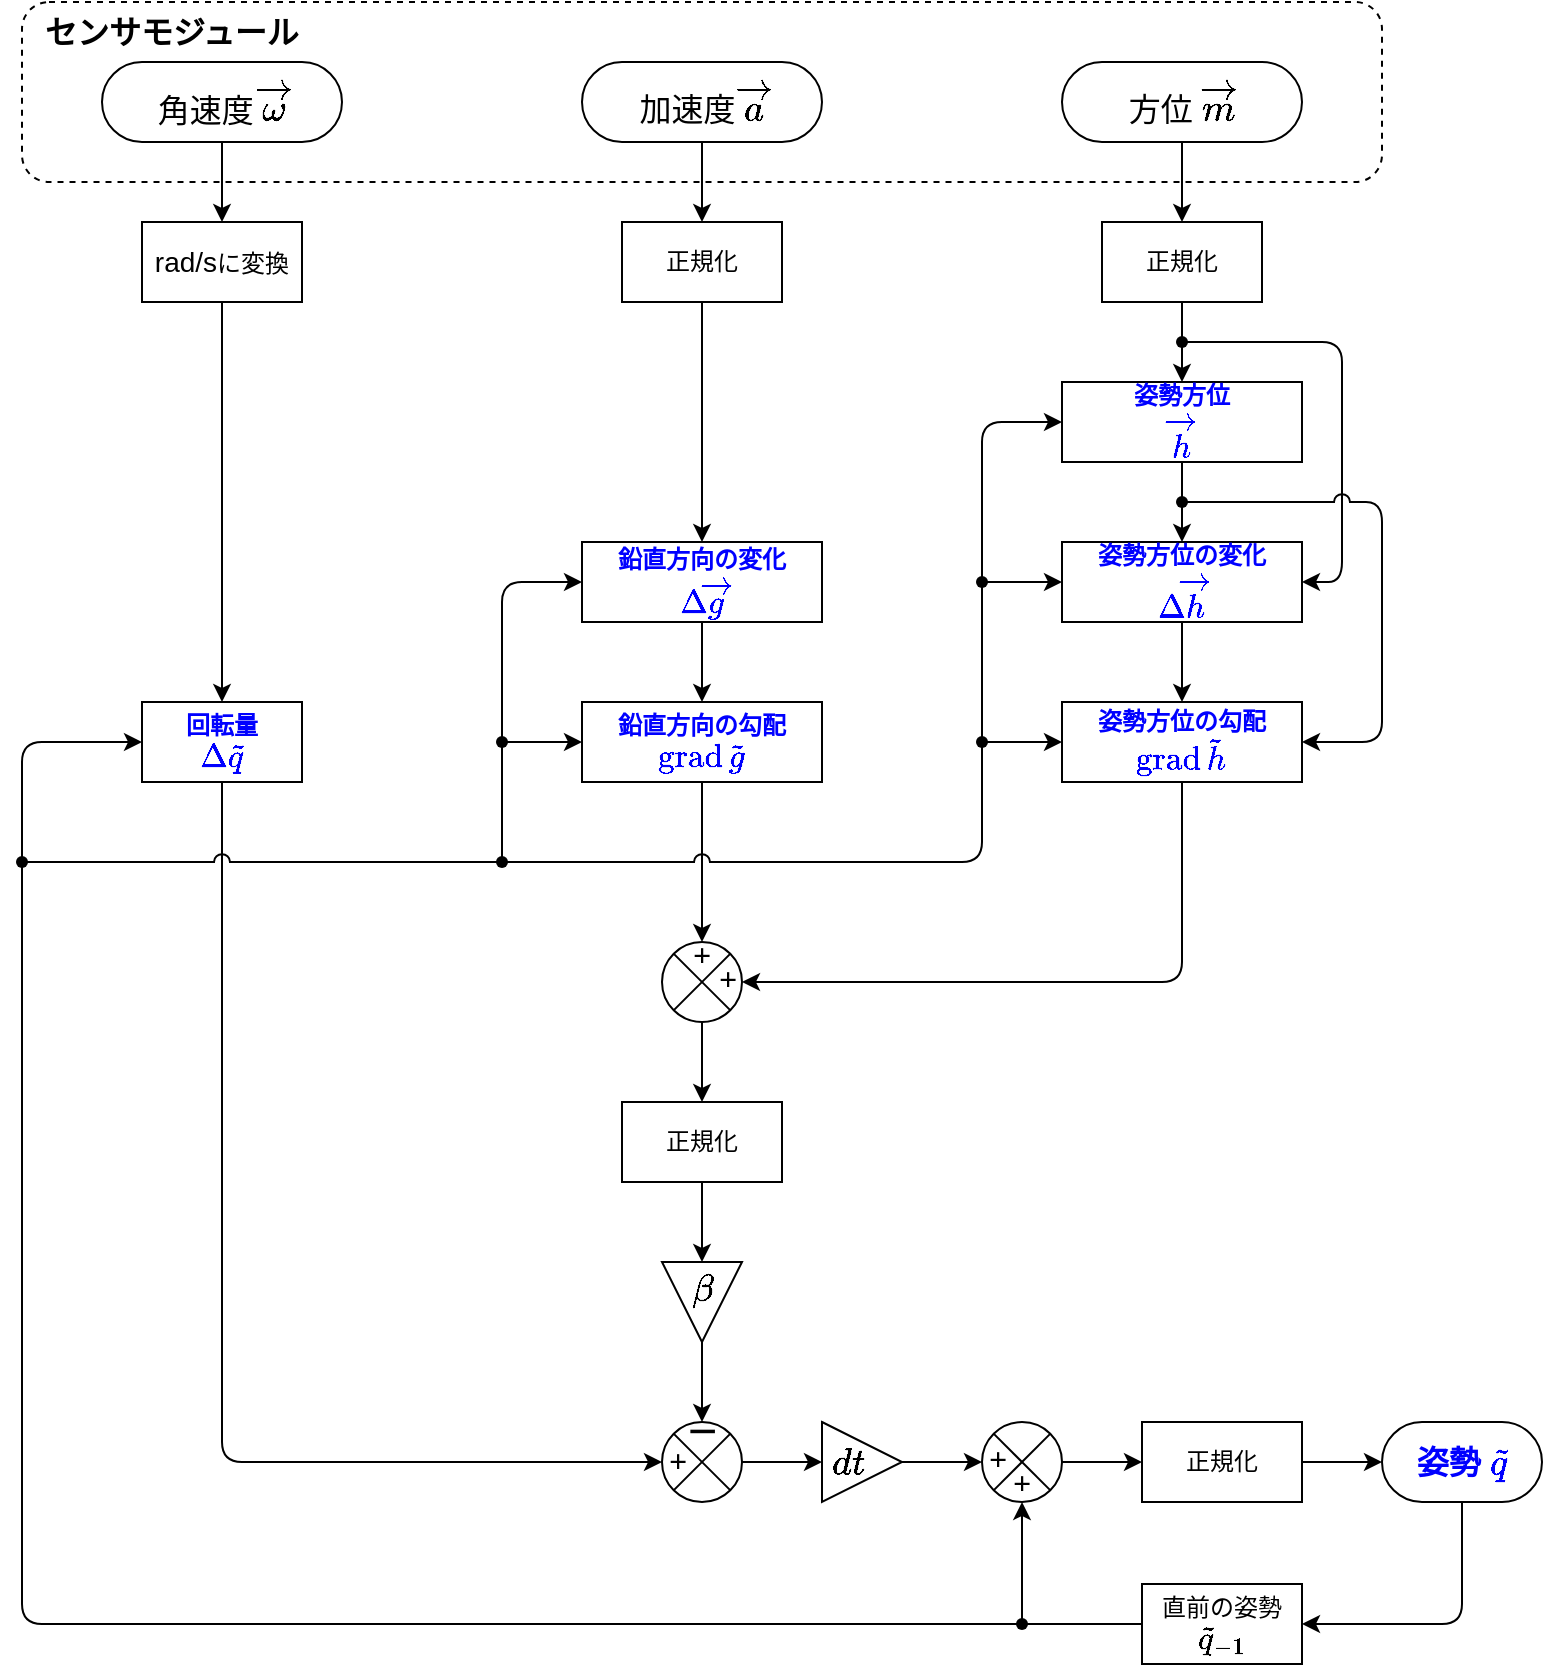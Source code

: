 <mxfile version="24.4.8" type="embed" pages="7">
    <diagram id="2yCxSN6wYTEM3glPWht9" name="フィルターフロー">
        <mxGraphModel dx="1206" dy="638" grid="1" gridSize="10" guides="1" tooltips="1" connect="1" arrows="1" fold="1" page="1" pageScale="1" pageWidth="827" pageHeight="1169" background="#ffffff" math="1" shadow="0">
            <root>
                <mxCell id="0"/>
                <mxCell id="1" parent="0"/>
                <mxCell id="JXV_FSl1DVb719TLn4zY-104" value="" style="rounded=1;whiteSpace=wrap;html=1;fillColor=none;dashed=1;" parent="1" vertex="1">
                    <mxGeometry x="40" y="10" width="680" height="90" as="geometry"/>
                </mxCell>
                <mxCell id="60" style="edgeStyle=none;html=1;exitX=1;exitY=0.5;exitDx=0;exitDy=0;entryX=0;entryY=0.5;entryDx=0;entryDy=0;labelBackgroundColor=none;" parent="1" source="57" target="59" edge="1">
                    <mxGeometry relative="1" as="geometry"/>
                </mxCell>
                <mxCell id="57" value="" style="triangle;whiteSpace=wrap;html=1;rotation=0;labelBackgroundColor=none;fillColor=none;" parent="1" vertex="1">
                    <mxGeometry x="440" y="720" width="40" height="40" as="geometry"/>
                </mxCell>
                <UserObject label="&lt;span style=&quot;font-size: 16px;&quot;&gt;角速度 \(\overrightarrow{\omega}\)&lt;/span&gt;" id="2">
                    <mxCell style="rounded=1;whiteSpace=wrap;html=1;labelBackgroundColor=none;fillColor=none;arcSize=50;" parent="1" vertex="1">
                        <mxGeometry x="80" y="40" width="120" height="40" as="geometry"/>
                    </mxCell>
                </UserObject>
                <UserObject label="&lt;font style=&quot;font-size: 16px;&quot;&gt;加速度&amp;nbsp;&lt;/font&gt;&lt;span style=&quot;font-size: 16px;&quot;&gt;\(\overrightarrow{a}\)&lt;/span&gt;" id="3">
                    <mxCell style="rounded=1;whiteSpace=wrap;html=1;labelBackgroundColor=none;fillColor=none;arcSize=50;" parent="1" vertex="1">
                        <mxGeometry x="320" y="40" width="120" height="40" as="geometry"/>
                    </mxCell>
                </UserObject>
                <UserObject label="&lt;font style=&quot;font-size: 16px;&quot;&gt;方位&amp;nbsp;&lt;/font&gt;&lt;span style=&quot;font-size: 16px;&quot;&gt;\(\overrightarrow{m}\)&lt;/span&gt;" id="4">
                    <mxCell style="rounded=1;whiteSpace=wrap;html=1;labelBackgroundColor=none;fillColor=none;arcSize=50;" parent="1" vertex="1">
                        <mxGeometry x="560" y="40" width="120" height="40" as="geometry"/>
                    </mxCell>
                </UserObject>
                <mxCell id="50" style="edgeStyle=none;html=1;exitX=0.5;exitY=1;exitDx=0;exitDy=0;entryX=0.5;entryY=0;entryDx=0;entryDy=0;labelBackgroundColor=none;" parent="1" source="6" target="49" edge="1">
                    <mxGeometry relative="1" as="geometry"/>
                </mxCell>
                <mxCell id="6" value="&lt;font style=&quot;font-size: 14px;&quot;&gt;rad/s&lt;/font&gt;&lt;font style=&quot;font-size: 12px;&quot;&gt;に変換&lt;/font&gt;" style="rounded=0;whiteSpace=wrap;html=1;labelBackgroundColor=none;fillColor=none;" parent="1" vertex="1">
                    <mxGeometry x="100" y="120" width="80" height="40" as="geometry"/>
                </mxCell>
                <mxCell id="7" value="&lt;font style=&quot;font-size: 12px;&quot;&gt;正規化&lt;/font&gt;" style="rounded=0;whiteSpace=wrap;html=1;labelBackgroundColor=none;fillColor=none;" parent="1" vertex="1">
                    <mxGeometry x="340" y="120" width="80" height="40" as="geometry"/>
                </mxCell>
                <mxCell id="8" value="&lt;font style=&quot;font-size: 12px;&quot;&gt;正規化&lt;/font&gt;" style="rounded=0;whiteSpace=wrap;html=1;labelBackgroundColor=none;fillColor=none;" parent="1" vertex="1">
                    <mxGeometry x="580" y="120" width="80" height="40" as="geometry"/>
                </mxCell>
                <mxCell id="9" value="" style="endArrow=classic;html=1;exitX=0.5;exitY=1;exitDx=0;exitDy=0;entryX=0.5;entryY=0;entryDx=0;entryDy=0;labelBackgroundColor=none;" parent="1" source="2" target="6" edge="1">
                    <mxGeometry width="50" height="50" relative="1" as="geometry">
                        <mxPoint x="520" y="350" as="sourcePoint"/>
                        <mxPoint x="570" y="300" as="targetPoint"/>
                    </mxGeometry>
                </mxCell>
                <mxCell id="10" value="" style="endArrow=classic;html=1;exitX=0.5;exitY=1;exitDx=0;exitDy=0;labelBackgroundColor=none;" parent="1" source="3" target="7" edge="1">
                    <mxGeometry width="50" height="50" relative="1" as="geometry">
                        <mxPoint x="190" y="90" as="sourcePoint"/>
                        <mxPoint x="190" y="170" as="targetPoint"/>
                    </mxGeometry>
                </mxCell>
                <mxCell id="11" value="" style="endArrow=classic;html=1;exitX=0.5;exitY=1;exitDx=0;exitDy=0;labelBackgroundColor=none;" parent="1" source="4" target="8" edge="1">
                    <mxGeometry width="50" height="50" relative="1" as="geometry">
                        <mxPoint x="240" y="100" as="sourcePoint"/>
                        <mxPoint x="240" y="180" as="targetPoint"/>
                    </mxGeometry>
                </mxCell>
                <mxCell id="12" value="" style="endArrow=classic;html=1;labelBackgroundColor=none;" parent="1" source="20" target="13" edge="1">
                    <mxGeometry width="50" height="50" relative="1" as="geometry">
                        <mxPoint x="340" y="250" as="sourcePoint"/>
                        <mxPoint x="340" y="330" as="targetPoint"/>
                    </mxGeometry>
                </mxCell>
                <UserObject label="&lt;font color=&quot;#0000ff&quot; style=&quot;font-size: 12px;&quot;&gt;&lt;b&gt;姿勢方位&lt;/b&gt;&lt;/font&gt;&lt;div&gt;&lt;span style=&quot;font-size: 14px; background-color: initial;&quot;&gt;&lt;font color=&quot;#0000ff&quot;&gt;\(\overrightarrow{h}\)&lt;/font&gt;&lt;/span&gt;&lt;/div&gt;" link="data:page/id,sw7VEmSXg8RgmxODf4FS" id="13">
                    <mxCell style="rounded=0;whiteSpace=wrap;html=1;labelBackgroundColor=none;fillColor=none;" parent="1" vertex="1">
                        <mxGeometry x="560" y="200" width="120" height="40" as="geometry"/>
                    </mxCell>
                </UserObject>
                <UserObject label="&lt;font color=&quot;#0000ff&quot; style=&quot;&quot;&gt;&lt;font style=&quot;font-size: 12px;&quot;&gt;&lt;b&gt;姿勢方位の変化&lt;/b&gt;&lt;/font&gt;&lt;br&gt;&lt;span style=&quot;font-size: 14px;&quot;&gt;\(\Delta\overrightarrow{h}\)&lt;/span&gt;&lt;/font&gt;" link="data:page/id,sw7VEmSXg8RgmxODf4FS" id="14">
                    <mxCell style="rounded=0;whiteSpace=wrap;html=1;labelBackgroundColor=none;fillColor=none;" parent="1" vertex="1">
                        <mxGeometry x="560" y="280" width="120" height="40" as="geometry"/>
                    </mxCell>
                </UserObject>
                <UserObject label="&lt;font color=&quot;#0000ff&quot; style=&quot;font-size: 12px;&quot;&gt;&lt;b&gt;姿勢方位の勾配&lt;/b&gt;&lt;/font&gt;&lt;div style=&quot;font-size: 14px;&quot;&gt;&lt;font color=&quot;#0000ff&quot; style=&quot;font-size: 14px;&quot;&gt;\(\mathrm{grad\,}\tilde{h}\)&lt;/font&gt;&lt;/div&gt;" link="data:page/id,sw7VEmSXg8RgmxODf4FS" id="15">
                    <mxCell style="rounded=0;whiteSpace=wrap;html=1;labelBackgroundColor=none;fillColor=none;" parent="1" vertex="1">
                        <mxGeometry x="560" y="360" width="120" height="40" as="geometry"/>
                    </mxCell>
                </UserObject>
                <mxCell id="16" value="" style="endArrow=classic;html=1;exitX=0.15;exitY=0.8;exitDx=0;exitDy=0;entryX=0.5;entryY=0;entryDx=0;entryDy=0;exitPerimeter=0;labelBackgroundColor=none;" parent="1" source="23" target="14" edge="1">
                    <mxGeometry width="50" height="50" relative="1" as="geometry">
                        <mxPoint x="380" y="340" as="sourcePoint"/>
                        <mxPoint x="380" y="420" as="targetPoint"/>
                    </mxGeometry>
                </mxCell>
                <mxCell id="17" value="" style="endArrow=classic;html=1;exitX=0.5;exitY=1;exitDx=0;exitDy=0;labelBackgroundColor=none;" parent="1" source="14" target="15" edge="1">
                    <mxGeometry width="50" height="50" relative="1" as="geometry">
                        <mxPoint x="640" y="180" as="sourcePoint"/>
                        <mxPoint x="640" y="260" as="targetPoint"/>
                    </mxGeometry>
                </mxCell>
                <mxCell id="18" value="" style="endArrow=classic;html=1;entryX=1;entryY=0.5;entryDx=0;entryDy=0;labelBackgroundColor=none;" parent="1" target="14" edge="1">
                    <mxGeometry width="50" height="50" relative="1" as="geometry">
                        <mxPoint x="620" y="180" as="sourcePoint"/>
                        <mxPoint x="910" y="210" as="targetPoint"/>
                        <Array as="points">
                            <mxPoint x="700" y="180"/>
                            <mxPoint x="700" y="300"/>
                        </Array>
                    </mxGeometry>
                </mxCell>
                <mxCell id="21" value="" style="endArrow=none;html=1;entryX=0.5;entryY=1;entryDx=0;entryDy=0;labelBackgroundColor=none;" parent="1" source="20" target="8" edge="1">
                    <mxGeometry width="50" height="50" relative="1" as="geometry">
                        <mxPoint x="620" y="220" as="sourcePoint"/>
                        <mxPoint x="650" y="300" as="targetPoint"/>
                    </mxGeometry>
                </mxCell>
                <mxCell id="23" value="" style="shape=waypoint;fillStyle=solid;size=6;pointerEvents=1;points=[];fillColor=none;resizable=0;rotatable=0;perimeter=centerPerimeter;snapToPoint=1;labelBackgroundColor=none;" parent="1" vertex="1">
                    <mxGeometry x="610" y="250" width="20" height="20" as="geometry"/>
                </mxCell>
                <mxCell id="24" value="" style="endArrow=none;html=1;entryX=0.5;entryY=1;entryDx=0;entryDy=0;labelBackgroundColor=none;" parent="1" target="13" edge="1">
                    <mxGeometry width="50" height="50" relative="1" as="geometry">
                        <mxPoint x="620" y="260" as="sourcePoint"/>
                        <mxPoint x="630" y="170" as="targetPoint"/>
                    </mxGeometry>
                </mxCell>
                <mxCell id="25" value="" style="endArrow=classic;html=1;exitX=0.95;exitY=0.85;exitDx=0;exitDy=0;exitPerimeter=0;entryX=1;entryY=0.5;entryDx=0;entryDy=0;labelBackgroundColor=none;jumpStyle=arc;jumpSize=8;" parent="1" source="23" target="15" edge="1">
                    <mxGeometry width="50" height="50" relative="1" as="geometry">
                        <mxPoint x="630" y="210" as="sourcePoint"/>
                        <mxPoint x="690" y="390" as="targetPoint"/>
                        <Array as="points">
                            <mxPoint x="720" y="260"/>
                            <mxPoint x="720" y="380"/>
                        </Array>
                    </mxGeometry>
                </mxCell>
                <mxCell id="26" value="" style="endArrow=none;html=1;entryDx=0;entryDy=0;labelBackgroundColor=none;" parent="1" target="20" edge="1">
                    <mxGeometry width="50" height="50" relative="1" as="geometry">
                        <mxPoint x="620" y="180" as="sourcePoint"/>
                        <mxPoint x="620" y="160" as="targetPoint"/>
                    </mxGeometry>
                </mxCell>
                <mxCell id="20" value="" style="shape=waypoint;fillStyle=solid;size=6;pointerEvents=1;points=[];fillColor=none;resizable=0;rotatable=0;perimeter=centerPerimeter;snapToPoint=1;labelBackgroundColor=none;" parent="1" vertex="1">
                    <mxGeometry x="610" y="170" width="20" height="20" as="geometry"/>
                </mxCell>
                <UserObject label="&lt;font color=&quot;#0000ff&quot; style=&quot;font-size: 12px;&quot;&gt;&lt;b&gt;鉛直方向の変化&lt;/b&gt;&lt;/font&gt;&lt;div style=&quot;font-size: 14px;&quot;&gt;&lt;font color=&quot;#0000ff&quot; style=&quot;font-size: 14px;&quot;&gt;\(\Delta\overrightarrow{g}\)&lt;/font&gt;&lt;/div&gt;" link="data:page/id,SOt2bcSQRb0CozuEPapk" id="27">
                    <mxCell style="rounded=0;whiteSpace=wrap;html=1;labelBackgroundColor=none;fillColor=none;" parent="1" vertex="1">
                        <mxGeometry x="320" y="280" width="120" height="40" as="geometry"/>
                    </mxCell>
                </UserObject>
                <UserObject label="&lt;font color=&quot;#0000ff&quot; style=&quot;font-size: 12px;&quot;&gt;&lt;b&gt;鉛直方向の勾配&lt;/b&gt;&lt;/font&gt;&lt;div style=&quot;font-size: 14px;&quot;&gt;&lt;font color=&quot;#0000ff&quot; style=&quot;font-size: 14px;&quot;&gt;\(\mathrm{grad\,}\tilde{g}\)&lt;/font&gt;&lt;/div&gt;" link="data:page/id,SOt2bcSQRb0CozuEPapk" id="28">
                    <mxCell style="rounded=0;whiteSpace=wrap;html=1;labelBackgroundColor=none;fillColor=none;" parent="1" vertex="1">
                        <mxGeometry x="320" y="360" width="120" height="40" as="geometry"/>
                    </mxCell>
                </UserObject>
                <mxCell id="29" value="" style="endArrow=classic;html=1;exitX=0.5;exitY=1;exitDx=0;exitDy=0;entryX=0.5;entryY=0;entryDx=0;entryDy=0;labelBackgroundColor=none;" parent="1" source="7" target="27" edge="1">
                    <mxGeometry width="50" height="50" relative="1" as="geometry">
                        <mxPoint x="390" y="90" as="sourcePoint"/>
                        <mxPoint x="390" y="170" as="targetPoint"/>
                    </mxGeometry>
                </mxCell>
                <mxCell id="30" value="" style="endArrow=classic;html=1;exitX=0.5;exitY=1;exitDx=0;exitDy=0;entryX=0.5;entryY=0;entryDx=0;entryDy=0;labelBackgroundColor=none;" parent="1" source="27" target="28" edge="1">
                    <mxGeometry width="50" height="50" relative="1" as="geometry">
                        <mxPoint x="400" y="60" as="sourcePoint"/>
                        <mxPoint x="400" y="140" as="targetPoint"/>
                    </mxGeometry>
                </mxCell>
                <mxCell id="42" style="edgeStyle=none;html=1;exitX=0.5;exitY=1;exitDx=0;exitDy=0;entryX=0.5;entryY=0;entryDx=0;entryDy=0;labelBackgroundColor=none;" parent="1" source="31" target="41" edge="1">
                    <mxGeometry relative="1" as="geometry"/>
                </mxCell>
                <mxCell id="31" value="" style="shape=sumEllipse;perimeter=ellipsePerimeter;whiteSpace=wrap;html=1;backgroundOutline=1;labelBackgroundColor=none;fillColor=none;" parent="1" vertex="1">
                    <mxGeometry x="360" y="480" width="40" height="40" as="geometry"/>
                </mxCell>
                <mxCell id="32" value="" style="endArrow=classic;html=1;exitX=0.5;exitY=1;exitDx=0;exitDy=0;entryX=0.5;entryY=0;entryDx=0;entryDy=0;labelBackgroundColor=none;" parent="1" source="28" target="31" edge="1">
                    <mxGeometry width="50" height="50" relative="1" as="geometry">
                        <mxPoint x="390" y="370" as="sourcePoint"/>
                        <mxPoint x="390" y="410" as="targetPoint"/>
                    </mxGeometry>
                </mxCell>
                <mxCell id="33" value="" style="endArrow=classic;html=1;exitX=0.5;exitY=1;exitDx=0;exitDy=0;entryX=1;entryY=0.5;entryDx=0;entryDy=0;labelBackgroundColor=none;" parent="1" source="15" target="31" edge="1">
                    <mxGeometry width="50" height="50" relative="1" as="geometry">
                        <mxPoint x="390" y="450" as="sourcePoint"/>
                        <mxPoint x="466" y="526" as="targetPoint"/>
                        <Array as="points">
                            <mxPoint x="620" y="500"/>
                        </Array>
                    </mxGeometry>
                </mxCell>
                <mxCell id="37" value="&lt;font face=&quot;Meiryo UI&quot; style=&quot;&quot; size=&quot;1&quot;&gt;&lt;b style=&quot;font-size: 16px;&quot;&gt;+&lt;/b&gt;&lt;/font&gt;" style="text;html=1;align=center;verticalAlign=middle;whiteSpace=wrap;rounded=0;labelBackgroundColor=none;" parent="1" vertex="1">
                    <mxGeometry x="378" y="483" width="30" height="30" as="geometry"/>
                </mxCell>
                <mxCell id="40" value="&lt;font face=&quot;Meiryo UI&quot; style=&quot;&quot; size=&quot;1&quot;&gt;&lt;b style=&quot;font-size: 16px;&quot;&gt;+&lt;/b&gt;&lt;/font&gt;" style="text;html=1;align=center;verticalAlign=middle;whiteSpace=wrap;rounded=0;labelBackgroundColor=none;" parent="1" vertex="1">
                    <mxGeometry x="365" y="471" width="30" height="30" as="geometry"/>
                </mxCell>
                <mxCell id="45" style="edgeStyle=none;html=1;exitX=0.5;exitY=1;exitDx=0;exitDy=0;labelBackgroundColor=none;" parent="1" source="41" target="44" edge="1">
                    <mxGeometry relative="1" as="geometry"/>
                </mxCell>
                <mxCell id="41" value="正規化" style="rounded=0;whiteSpace=wrap;html=1;labelBackgroundColor=none;fillColor=none;" parent="1" vertex="1">
                    <mxGeometry x="340" y="560" width="80" height="40" as="geometry"/>
                </mxCell>
                <mxCell id="52" style="edgeStyle=none;html=1;exitX=1;exitY=0.5;exitDx=0;exitDy=0;entryX=0.5;entryY=0;entryDx=0;entryDy=0;labelBackgroundColor=none;" parent="1" source="44" target="47" edge="1">
                    <mxGeometry relative="1" as="geometry"/>
                </mxCell>
                <mxCell id="44" value="" style="triangle;whiteSpace=wrap;html=1;rotation=90;labelBackgroundColor=none;fillColor=none;" parent="1" vertex="1">
                    <mxGeometry x="360" y="640" width="40" height="40" as="geometry"/>
                </mxCell>
                <mxCell id="46" value="&lt;span style=&quot;font-size: 16px;&quot;&gt;\(\beta\)&lt;/span&gt;" style="text;html=1;align=center;verticalAlign=middle;whiteSpace=wrap;rounded=0;labelBackgroundColor=none;" parent="1" vertex="1">
                    <mxGeometry x="365" y="639" width="30" height="30" as="geometry"/>
                </mxCell>
                <mxCell id="58" style="edgeStyle=none;html=1;exitX=1;exitY=0.5;exitDx=0;exitDy=0;entryX=0;entryY=0.5;entryDx=0;entryDy=0;labelBackgroundColor=none;" parent="1" source="47" target="57" edge="1">
                    <mxGeometry relative="1" as="geometry"/>
                </mxCell>
                <mxCell id="47" value="" style="shape=sumEllipse;perimeter=ellipsePerimeter;whiteSpace=wrap;html=1;backgroundOutline=1;labelBackgroundColor=none;fillColor=none;" parent="1" vertex="1">
                    <mxGeometry x="360" y="720" width="40" height="40" as="geometry"/>
                </mxCell>
                <mxCell id="53" style="edgeStyle=none;html=1;exitX=0.5;exitY=1;exitDx=0;exitDy=0;entryX=0;entryY=0.5;entryDx=0;entryDy=0;labelBackgroundColor=none;" parent="1" source="49" target="47" edge="1">
                    <mxGeometry relative="1" as="geometry">
                        <Array as="points">
                            <mxPoint x="140" y="740"/>
                        </Array>
                    </mxGeometry>
                </mxCell>
                <UserObject label="&lt;font color=&quot;#0000ff&quot; style=&quot;font-size: 12px;&quot;&gt;&lt;b&gt;回転量&lt;/b&gt;&lt;/font&gt;&lt;div style=&quot;font-size: 14px;&quot;&gt;&lt;font color=&quot;#0000ff&quot; style=&quot;font-size: 14px;&quot;&gt;\(\Delta\tilde{q}\)&lt;/font&gt;&lt;/div&gt;" link="data:page/id,Tj3LahTR4OZfPRER8-Wx" id="49">
                    <mxCell style="rounded=0;whiteSpace=wrap;html=1;labelBackgroundColor=none;fillColor=none;" parent="1" vertex="1">
                        <mxGeometry x="100" y="360" width="80" height="40" as="geometry"/>
                    </mxCell>
                </UserObject>
                <mxCell id="54" value="&lt;font face=&quot;Meiryo UI&quot; style=&quot;&quot; size=&quot;1&quot;&gt;&lt;b style=&quot;font-size: 16px;&quot;&gt;+&lt;/b&gt;&lt;/font&gt;" style="text;html=1;align=center;verticalAlign=middle;whiteSpace=wrap;rounded=0;labelBackgroundColor=none;" parent="1" vertex="1">
                    <mxGeometry x="353" y="724" width="30" height="30" as="geometry"/>
                </mxCell>
                <mxCell id="55" value="&lt;font face=&quot;Meiryo UI&quot;&gt;&lt;span style=&quot;font-size: 16px;&quot;&gt;&lt;b&gt;－&lt;/b&gt;&lt;/span&gt;&lt;/font&gt;" style="text;html=1;align=center;verticalAlign=middle;whiteSpace=wrap;rounded=0;labelBackgroundColor=none;" parent="1" vertex="1">
                    <mxGeometry x="365" y="710" width="30" height="30" as="geometry"/>
                </mxCell>
                <mxCell id="56" value="&lt;span style=&quot;font-size: 16px;&quot;&gt;\(dt\)&lt;/span&gt;" style="text;html=1;align=center;verticalAlign=middle;whiteSpace=wrap;rounded=0;labelBackgroundColor=none;" parent="1" vertex="1">
                    <mxGeometry x="438" y="725" width="30" height="30" as="geometry"/>
                </mxCell>
                <mxCell id="62" style="edgeStyle=none;html=1;exitX=1;exitY=0.5;exitDx=0;exitDy=0;entryX=0;entryY=0.5;entryDx=0;entryDy=0;labelBackgroundColor=none;" parent="1" source="59" target="61" edge="1">
                    <mxGeometry relative="1" as="geometry"/>
                </mxCell>
                <mxCell id="59" value="" style="shape=sumEllipse;perimeter=ellipsePerimeter;whiteSpace=wrap;html=1;backgroundOutline=1;labelBackgroundColor=none;fillColor=none;" parent="1" vertex="1">
                    <mxGeometry x="520" y="720" width="40" height="40" as="geometry"/>
                </mxCell>
                <mxCell id="64" style="edgeStyle=none;html=1;exitX=1;exitY=0.5;exitDx=0;exitDy=0;entryX=0;entryY=0.5;entryDx=0;entryDy=0;labelBackgroundColor=none;" parent="1" source="61" target="63" edge="1">
                    <mxGeometry relative="1" as="geometry"/>
                </mxCell>
                <mxCell id="61" value="正規化" style="rounded=0;whiteSpace=wrap;html=1;labelBackgroundColor=none;fillColor=none;" parent="1" vertex="1">
                    <mxGeometry x="600" y="720" width="80" height="40" as="geometry"/>
                </mxCell>
                <mxCell id="66" style="edgeStyle=none;html=1;exitX=0.5;exitY=1;exitDx=0;exitDy=0;entryX=1;entryY=0.5;entryDx=0;entryDy=0;labelBackgroundColor=none;" parent="1" source="63" target="65" edge="1">
                    <mxGeometry relative="1" as="geometry">
                        <Array as="points">
                            <mxPoint x="760" y="821"/>
                        </Array>
                    </mxGeometry>
                </mxCell>
                <UserObject label="&lt;font style=&quot;&quot; color=&quot;#0000ff&quot;&gt;&lt;font style=&quot;&quot;&gt;&lt;font style=&quot;font-size: 16px;&quot;&gt;姿勢&lt;/font&gt;&lt;span style=&quot;font-weight: normal; font-size: 16px;&quot;&gt;&amp;nbsp;&lt;/span&gt;&lt;/font&gt;&lt;span style=&quot;font-weight: normal; font-size: 16px;&quot;&gt;&lt;span&gt;\(\tilde{q}\)&lt;/span&gt;&lt;/span&gt;&lt;/font&gt;" link="data:page/id,_nr0Eu9M4sjrQegQnjk1" id="63">
                    <mxCell style="rounded=1;whiteSpace=wrap;html=1;labelBackgroundColor=none;glass=0;shadow=0;fillColor=none;fontStyle=1;arcSize=50;" parent="1" vertex="1">
                        <mxGeometry x="720" y="720" width="80" height="40" as="geometry"/>
                    </mxCell>
                </UserObject>
                <mxCell id="65" value="直前の姿勢&lt;div&gt;&lt;font style=&quot;font-size: 14px;&quot;&gt;\(\tilde{q}_{-1}\)&lt;/font&gt;&lt;/div&gt;" style="rounded=0;whiteSpace=wrap;html=1;labelBackgroundColor=none;gradientColor=none;fillColor=none;" parent="1" vertex="1">
                    <mxGeometry x="600" y="801" width="80" height="40" as="geometry"/>
                </mxCell>
                <mxCell id="69" value="" style="endArrow=classic;html=1;exitX=0.45;exitY=0.1;exitDx=0;exitDy=0;exitPerimeter=0;labelBackgroundColor=none;entryX=0.5;entryY=1;entryDx=0;entryDy=0;" parent="1" source="68" target="59" edge="1">
                    <mxGeometry width="50" height="50" relative="1" as="geometry">
                        <mxPoint x="320" y="881" as="sourcePoint"/>
                        <mxPoint x="520" y="761" as="targetPoint"/>
                    </mxGeometry>
                </mxCell>
                <mxCell id="70" value="" style="endArrow=none;html=1;exitX=0;exitY=0.5;exitDx=0;exitDy=0;entryX=0.75;entryY=0.8;entryDx=0;entryDy=0;entryPerimeter=0;labelBackgroundColor=none;" parent="1" source="65" target="68" edge="1">
                    <mxGeometry width="50" height="50" relative="1" as="geometry">
                        <mxPoint x="810" y="660" as="sourcePoint"/>
                        <mxPoint x="540" y="871" as="targetPoint"/>
                    </mxGeometry>
                </mxCell>
                <mxCell id="71" value="&lt;font face=&quot;Meiryo UI&quot; style=&quot;&quot; size=&quot;1&quot;&gt;&lt;b style=&quot;font-size: 16px;&quot;&gt;+&lt;/b&gt;&lt;/font&gt;" style="text;html=1;align=center;verticalAlign=middle;whiteSpace=wrap;rounded=0;labelBackgroundColor=none;" parent="1" vertex="1">
                    <mxGeometry x="513" y="723" width="30" height="30" as="geometry"/>
                </mxCell>
                <mxCell id="72" value="&lt;font face=&quot;Meiryo UI&quot; style=&quot;&quot; size=&quot;1&quot;&gt;&lt;b style=&quot;font-size: 16px;&quot;&gt;+&lt;/b&gt;&lt;/font&gt;" style="text;html=1;align=center;verticalAlign=middle;whiteSpace=wrap;rounded=0;labelBackgroundColor=none;" parent="1" vertex="1">
                    <mxGeometry x="525" y="735" width="30" height="30" as="geometry"/>
                </mxCell>
                <mxCell id="73" value="" style="shape=waypoint;fillStyle=solid;size=6;pointerEvents=1;points=[];fillColor=none;resizable=0;rotatable=0;perimeter=centerPerimeter;snapToPoint=1;labelBackgroundColor=none;" parent="1" vertex="1">
                    <mxGeometry x="510" y="370" width="20" height="20" as="geometry"/>
                </mxCell>
                <mxCell id="74" value="" style="shape=waypoint;fillStyle=solid;size=6;pointerEvents=1;points=[];fillColor=none;resizable=0;rotatable=0;perimeter=centerPerimeter;snapToPoint=1;labelBackgroundColor=none;" parent="1" vertex="1">
                    <mxGeometry x="510" y="290" width="20" height="20" as="geometry"/>
                </mxCell>
                <mxCell id="80" value="" style="endArrow=none;html=1;entryX=0;entryY=0.55;entryDx=0;entryDy=0;entryPerimeter=0;exitX=0.05;exitY=0.5;exitDx=0;exitDy=0;exitPerimeter=0;labelBackgroundColor=none;" parent="1" source="73" target="74" edge="1">
                    <mxGeometry width="50" height="50" relative="1" as="geometry">
                        <mxPoint x="480" y="390" as="sourcePoint"/>
                        <mxPoint x="480" y="310" as="targetPoint"/>
                    </mxGeometry>
                </mxCell>
                <mxCell id="82" value="" style="endArrow=classic;html=1;entryX=0;entryY=0.5;entryDx=0;entryDy=0;labelBackgroundColor=none;" parent="1" target="13" edge="1">
                    <mxGeometry width="50" height="50" relative="1" as="geometry">
                        <mxPoint x="520" y="300" as="sourcePoint"/>
                        <mxPoint x="580" y="350" as="targetPoint"/>
                        <Array as="points">
                            <mxPoint x="520" y="220"/>
                        </Array>
                    </mxGeometry>
                </mxCell>
                <mxCell id="83" value="" style="endArrow=classic;html=1;entryX=0;entryY=0.5;entryDx=0;entryDy=0;exitX=0.35;exitY=0.85;exitDx=0;exitDy=0;exitPerimeter=0;labelBackgroundColor=none;" parent="1" source="74" target="14" edge="1">
                    <mxGeometry width="50" height="50" relative="1" as="geometry">
                        <mxPoint x="530" y="400" as="sourcePoint"/>
                        <mxPoint x="580" y="350" as="targetPoint"/>
                    </mxGeometry>
                </mxCell>
                <mxCell id="85" value="" style="endArrow=none;html=1;labelBackgroundColor=none;exitX=0.25;exitY=0.75;exitDx=0;exitDy=0;exitPerimeter=0;" parent="1" source="68" target="76" edge="1">
                    <mxGeometry width="50" height="50" relative="1" as="geometry">
                        <mxPoint x="520" y="699" as="sourcePoint"/>
                        <mxPoint x="30" y="530" as="targetPoint"/>
                        <Array as="points">
                            <mxPoint x="40" y="821"/>
                        </Array>
                    </mxGeometry>
                </mxCell>
                <mxCell id="89" value="" style="endArrow=classic;html=1;exitX=0.75;exitY=0.6;exitDx=0;exitDy=0;exitPerimeter=0;entryX=0;entryY=0.5;entryDx=0;entryDy=0;labelBackgroundColor=none;" parent="1" source="86" target="28" edge="1">
                    <mxGeometry width="50" height="50" relative="1" as="geometry">
                        <mxPoint x="530" y="400" as="sourcePoint"/>
                        <mxPoint x="580" y="350" as="targetPoint"/>
                    </mxGeometry>
                </mxCell>
                <mxCell id="90" value="" style="endArrow=classic;html=1;entryX=0;entryY=0.5;entryDx=0;entryDy=0;labelBackgroundColor=none;" parent="1" target="27" edge="1">
                    <mxGeometry width="50" height="50" relative="1" as="geometry">
                        <mxPoint x="280" y="380" as="sourcePoint"/>
                        <mxPoint x="580" y="350" as="targetPoint"/>
                        <Array as="points">
                            <mxPoint x="280" y="300"/>
                        </Array>
                    </mxGeometry>
                </mxCell>
                <mxCell id="91" value="" style="endArrow=none;html=1;entryDx=0;entryDy=0;entryPerimeter=0;labelBackgroundColor=none;" parent="1" target="86" edge="1">
                    <mxGeometry width="50" height="50" relative="1" as="geometry">
                        <mxPoint x="280" y="380" as="sourcePoint"/>
                        <mxPoint x="540" y="440" as="targetPoint"/>
                        <Array as="points"/>
                    </mxGeometry>
                </mxCell>
                <mxCell id="86" value="" style="shape=waypoint;fillStyle=solid;size=6;pointerEvents=1;points=[];fillColor=none;resizable=0;rotatable=0;perimeter=centerPerimeter;snapToPoint=1;labelBackgroundColor=none;" parent="1" vertex="1">
                    <mxGeometry x="270" y="370" width="20" height="20" as="geometry"/>
                </mxCell>
                <mxCell id="76" value="" style="shape=waypoint;fillStyle=solid;size=6;pointerEvents=1;points=[];fillColor=none;resizable=0;rotatable=0;perimeter=centerPerimeter;snapToPoint=1;labelBackgroundColor=none;" parent="1" vertex="1">
                    <mxGeometry x="30" y="430" width="20" height="20" as="geometry"/>
                </mxCell>
                <mxCell id="95" value="" style="endArrow=classic;html=1;exitX=0.7;exitY=0.75;exitDx=0;exitDy=0;exitPerimeter=0;entryX=0;entryY=0.5;entryDx=0;entryDy=0;labelBackgroundColor=none;" parent="1" source="73" target="15" edge="1">
                    <mxGeometry width="50" height="50" relative="1" as="geometry">
                        <mxPoint x="530" y="500" as="sourcePoint"/>
                        <mxPoint x="580" y="450" as="targetPoint"/>
                    </mxGeometry>
                </mxCell>
                <mxCell id="68" value="" style="shape=waypoint;fillStyle=solid;size=6;pointerEvents=1;points=[];fillColor=none;resizable=0;rotatable=0;perimeter=centerPerimeter;snapToPoint=1;labelBackgroundColor=none;" parent="1" vertex="1">
                    <mxGeometry x="530" y="811" width="20" height="20" as="geometry"/>
                </mxCell>
                <mxCell id="99" value="" style="shape=waypoint;fillStyle=solid;size=6;pointerEvents=1;points=[];fillColor=none;resizable=0;rotatable=0;perimeter=centerPerimeter;snapToPoint=1;labelBackgroundColor=none;" parent="1" vertex="1">
                    <mxGeometry x="270" y="430" width="20" height="20" as="geometry"/>
                </mxCell>
                <mxCell id="100" value="" style="endArrow=none;html=1;labelBackgroundColor=none;jumpStyle=arc;jumpSize=8;" parent="1" source="99" edge="1">
                    <mxGeometry width="50" height="50" relative="1" as="geometry">
                        <mxPoint x="490" y="500" as="sourcePoint"/>
                        <mxPoint x="520" y="380" as="targetPoint"/>
                        <Array as="points">
                            <mxPoint x="520" y="440"/>
                        </Array>
                    </mxGeometry>
                </mxCell>
                <mxCell id="102" value="" style="endArrow=none;html=1;entryX=0.6;entryY=0.75;entryDx=0;entryDy=0;entryPerimeter=0;exitX=0.8;exitY=0.6;exitDx=0;exitDy=0;exitPerimeter=0;labelBackgroundColor=none;" parent="1" source="99" target="86" edge="1">
                    <mxGeometry width="50" height="50" relative="1" as="geometry">
                        <mxPoint x="490" y="500" as="sourcePoint"/>
                        <mxPoint x="540" y="450" as="targetPoint"/>
                    </mxGeometry>
                </mxCell>
                <mxCell id="103" value="" style="endArrow=classic;html=1;entryX=0;entryY=0.5;entryDx=0;entryDy=0;exitX=0.1;exitY=0.55;exitDx=0;exitDy=0;exitPerimeter=0;labelBackgroundColor=none;" parent="1" source="76" target="49" edge="1">
                    <mxGeometry width="50" height="50" relative="1" as="geometry">
                        <mxPoint x="100" y="400" as="sourcePoint"/>
                        <mxPoint x="540" y="450" as="targetPoint"/>
                        <Array as="points">
                            <mxPoint x="40" y="380"/>
                        </Array>
                    </mxGeometry>
                </mxCell>
                <mxCell id="104" value="" style="endArrow=none;html=1;labelBackgroundColor=none;jumpStyle=arc;jumpSize=8;" parent="1" source="76" edge="1">
                    <mxGeometry width="50" height="50" relative="1" as="geometry">
                        <mxPoint x="490" y="400" as="sourcePoint"/>
                        <mxPoint x="280" y="440" as="targetPoint"/>
                    </mxGeometry>
                </mxCell>
                <mxCell id="JXV_FSl1DVb719TLn4zY-105" value="&lt;font style=&quot;font-size: 16px;&quot;&gt;&lt;b&gt;センサモジュール&lt;/b&gt;&lt;/font&gt;" style="text;html=1;align=center;verticalAlign=middle;whiteSpace=wrap;rounded=0;" parent="1" vertex="1">
                    <mxGeometry x="30" y="10" width="170" height="30" as="geometry"/>
                </mxCell>
            </root>
        </mxGraphModel>
    </diagram>
    <diagram id="Tj3LahTR4OZfPRER8-Wx" name="回転量">
        <mxGraphModel dx="1206" dy="638" grid="1" gridSize="10" guides="1" tooltips="1" connect="1" arrows="1" fold="1" page="1" pageScale="1" pageWidth="827" pageHeight="1169" math="1" shadow="0">
            <root>
                <mxCell id="0"/>
                <mxCell id="1" parent="0"/>
                <UserObject label="&lt;b&gt;&lt;font style=&quot;font-size: 16px;&quot;&gt;フローに戻る&lt;/font&gt;&lt;/b&gt;" link="data:page/id,2yCxSN6wYTEM3glPWht9" id="N38MjuOWsFTf8zCXyTyj-1">
                    <mxCell style="text;html=1;align=center;verticalAlign=middle;whiteSpace=wrap;rounded=0;fontColor=#0000FF;" parent="1" vertex="1">
                        <mxGeometry width="120" height="30" as="geometry"/>
                    </mxCell>
                </UserObject>
                <mxCell id="NkFYxiswvBAV98bPSsYd-1" value="&lt;font style=&quot;font-size: 18px;&quot; face=&quot;MS Gothic&quot;&gt;$$&lt;br&gt;\begin{align}&lt;br&gt;&amp;nbsp; &amp;nbsp; 角速度(\,\overrightarrow{\omega}\,)で回転する&amp;amp;ときの時間変化演算子(\Omega) \\&lt;br&gt;&amp;nbsp; &amp;nbsp; &amp;amp;= \cfrac{1}{2}\begin{bmatrix}&lt;br&gt;&amp;nbsp; &amp;nbsp; &amp;nbsp; &amp;nbsp; 0&amp;nbsp; &amp;nbsp; &amp;nbsp; &amp;nbsp; &amp;amp; -\omega_x &amp;amp; -\omega_y &amp;amp; -\omega_z \\&lt;br&gt;&amp;nbsp; &amp;nbsp; &amp;nbsp; &amp;nbsp; \omega_x &amp;amp; 0&amp;nbsp; &amp;nbsp; &amp;nbsp; &amp;nbsp; &amp;nbsp;&amp;amp;&amp;nbsp; \omega_z &amp;amp; -\omega_y \\&lt;br&gt;&amp;nbsp; &amp;nbsp; &amp;nbsp; &amp;nbsp; \omega_y &amp;amp; -\omega_z &amp;amp; 0&amp;nbsp; &amp;nbsp; &amp;nbsp; &amp;nbsp; &amp;nbsp;&amp;amp;&amp;nbsp; \omega_x \\&lt;br&gt;&amp;nbsp; &amp;nbsp; &amp;nbsp; &amp;nbsp; \omega_z &amp;amp;&amp;nbsp; \omega_y &amp;amp; -\omega_x &amp;amp; 0&lt;br&gt;&amp;nbsp; &amp;nbsp; \end{bmatrix} \\&lt;br&gt;&amp;nbsp; &amp;nbsp; 回転量(\Delta\tilde{q}) &amp;amp;= \Omega\tilde{q}&lt;br&gt;\end{align}&lt;br&gt;$$&lt;/font&gt;" style="text;align=left;verticalAlign=top;whiteSpace=wrap;rounded=0;fontSize=14;html=1;" parent="1" vertex="1">
                    <mxGeometry x="40" y="40" width="780" height="1120" as="geometry"/>
                </mxCell>
            </root>
        </mxGraphModel>
    </diagram>
    <diagram id="SOt2bcSQRb0CozuEPapk" name="鉛直方向">
        <mxGraphModel dx="1206" dy="638" grid="1" gridSize="10" guides="1" tooltips="1" connect="1" arrows="1" fold="1" page="1" pageScale="1" pageWidth="827" pageHeight="1169" math="1" shadow="0">
            <root>
                <mxCell id="0"/>
                <mxCell id="1" parent="0"/>
                <UserObject label="&lt;b&gt;&lt;font style=&quot;font-size: 16px;&quot;&gt;フローに戻る&lt;/font&gt;&lt;/b&gt;" link="data:page/id,2yCxSN6wYTEM3glPWht9" id="TIaKsMGFp02wnpL86LQ8-1">
                    <mxCell style="text;html=1;align=center;verticalAlign=middle;whiteSpace=wrap;rounded=0;fontColor=#0000FF;" parent="1" vertex="1">
                        <mxGeometry width="120" height="30" as="geometry"/>
                    </mxCell>
                </UserObject>
                <mxCell id="1fDcxDwLTgwXl4jAKMF_-1" value="$$&#xa;\begin{align}&#xa;    z軸基準ベクトル(\mathrm{R}(\tilde{q})\overrightarrow{e_z\,}) &amp;\quad\cdots z軸基本ベクトル(\,\overrightarrow{e_z\,})に回転行列(\mathrm{R}(\tilde{q}))をかける \\&#xa;        &amp;= 2\begin{bmatrix}&#xa;        q_w^2+q_x^2-\cfrac{1}{2} &amp; q_xq_y-q_wq_z            &amp; q_xq_z+q_wq_y \\&#xa;        q_xq_y+q_wq_z            &amp; q_w^2+q_y^2-\cfrac{1}{2} &amp; q_yq_z-q_wq_x \\&#xa;        q_xq_z-q_wq_y            &amp; q_yq_z+q_wq_x            &amp; q_w^2+q_z^2-\cfrac{1}{2}&#xa;    \end{bmatrix}\begin{bmatrix}0\\0\\1\end{bmatrix} \\&#xa;        &amp;= 2\begin{bmatrix}&#xa;        q_xq_z-q_wq_y \\&#xa;        q_yq_z+q_wq_x \\&#xa;        q_w^2+q_z^2-\cfrac{1}{2}&#xa;    \end{bmatrix} \\&#xa;\\ \hline \\&#xa;    z軸勾配演算子(\tilde{\nabla}_z(\tilde{q})) &amp;= \frac{\partial \overrightarrow{f}}{\partial q_z}&#xa;    = \begin{bmatrix}&#xa;        -q_y &amp; q_x &amp; 0 \\&#xa;         q_z &amp; q_w &amp; -2q_x \\&#xa;        -q_w &amp; q_z &amp; -2q_y \\&#xa;         q_x &amp; q_y &amp; 0&#xa;    \end{bmatrix} \\&#xa;\\ \hline \\&#xa;    鉛直方向の変化(\Delta\overrightarrow{g}\,) &amp;= \mathrm{R}(\tilde{q})\overrightarrow{e_z\,} - \overrightarrow{a} \\&#xa;    鉛直方向の勾配(\mathrm{grad\,}\tilde{g}) &amp;= \tilde{\nabla}_z(\tilde{q})\Delta\overrightarrow{g} \\&#xa;\end{align}&#xa;$$" style="text;align=left;verticalAlign=top;whiteSpace=wrap;rounded=0;fontSize=18;shadow=0;fontFamily=MS Gothic;" parent="1" vertex="1">
                    <mxGeometry x="40" y="40" width="780" height="1120" as="geometry"/>
                </mxCell>
                <UserObject label="&lt;span style=&quot;font-size: 16px;&quot;&gt;&lt;b&gt;回転行列の導出へ&lt;/b&gt;&lt;/span&gt;" link="data:page/id,5Q-7XeRSdvwjMB76x3_i" id="wTncw8HlEyR70f3R0Rtn-1">
                    <mxCell style="text;html=1;align=center;verticalAlign=middle;whiteSpace=wrap;rounded=0;fontColor=#0000FF;" parent="1" vertex="1">
                        <mxGeometry x="680" y="140" width="140" height="30" as="geometry"/>
                    </mxCell>
                </UserObject>
                <UserObject label="&lt;span style=&quot;font-size: 16px;&quot;&gt;&lt;b&gt;勾配演算子の導出へ&lt;/b&gt;&lt;/span&gt;" link="data:page/id,ki_IGgZoWVha6pGIStYP" id="rZsiNv-ZJMaTNyMXi9bF-1">
                    <mxCell style="text;html=1;align=center;verticalAlign=middle;whiteSpace=wrap;rounded=0;fontColor=#0000FF;" parent="1" vertex="1">
                        <mxGeometry x="510" y="390" width="160" height="30" as="geometry"/>
                    </mxCell>
                </UserObject>
            </root>
        </mxGraphModel>
    </diagram>
    <diagram id="sw7VEmSXg8RgmxODf4FS" name="姿勢方位">
        <mxGraphModel dx="1206" dy="638" grid="1" gridSize="10" guides="1" tooltips="1" connect="1" arrows="1" fold="1" page="1" pageScale="1" pageWidth="827" pageHeight="1169" math="1" shadow="0">
            <root>
                <mxCell id="0"/>
                <mxCell id="1" parent="0"/>
                <UserObject label="&lt;b&gt;&lt;font style=&quot;font-size: 16px;&quot;&gt;フローに戻る&lt;/font&gt;&lt;/b&gt;" link="data:page/id,2yCxSN6wYTEM3glPWht9" id="WX9I4NME7cwAHhzNugVh-1">
                    <mxCell style="text;html=1;align=center;verticalAlign=middle;whiteSpace=wrap;rounded=0;fontColor=#0000FF;" parent="1" vertex="1">
                        <mxGeometry width="120" height="30" as="geometry"/>
                    </mxCell>
                </UserObject>
                <mxCell id="pJ1QKW3jBzy5c8OWMM7_-1" value="$$&#xa;\begin{align}&#xa;    回転行列(\mathrm{R}(\tilde{q})) &amp;= 2\begin{bmatrix}&#xa;        q_w^2+q_x^2-\cfrac{1}{2} &amp; q_xq_y-q_wq_z            &amp; q_xq_z+q_wq_y \\&#xa;        q_xq_y+q_wq_z            &amp; q_w^2+q_y^2-\cfrac{1}{2} &amp; q_yq_z-q_wq_x \\&#xa;        q_xq_z-q_wq_y            &amp; q_yq_z+q_wq_x            &amp; q_w^2+q_z^2-\cfrac{1}{2}&#xa;    \end{bmatrix} \\&#xa;    x軸基準ベクトル(\mathrm{R}(\tilde{q})\overrightarrow{e_x\,}) &amp;= \mathrm{R}(\tilde{q})\begin{bmatrix}1\\0\\0\end{bmatrix}&#xa;    = 2\begin{bmatrix}&#xa;        q_w^2+q_x^2-\cfrac{1}{2} \\&#xa;        q_xq_y-q_wq_z \\&#xa;        q_xq_z+q_wq_y&#xa;    \end{bmatrix} \\&#xa;    z軸基準ベクトル(\mathrm{R}(\tilde{q})\overrightarrow{e_z\,}) &amp;= \mathrm{R}(\tilde{q})\begin{bmatrix}0\\0\\1\end{bmatrix}&#xa;    = 2\begin{bmatrix}&#xa;        q_xq_z-q_wq_y \\&#xa;        q_yq_z+q_wq_x \\&#xa;        q_w^2+q_z^2-\cfrac{1}{2}&#xa;    \end{bmatrix} \\&#xa;\\ \hline \\&#xa;    x軸勾配演算子(\tilde{\nabla}_x(\tilde{q})) &amp;=  \frac{\partial \overrightarrow{f}}{\partial q_x}&#xa;    = \begin{bmatrix}&#xa;        0     &amp; -q_z &amp; q_y \\&#xa;        0     &amp;  q_y &amp; q_z \\&#xa;        -2q_y &amp;  q_x &amp; q_w \\&#xa;        -2q_z &amp; -q_w &amp; q_x&#xa;    \end{bmatrix} \\&#xa;    z軸勾配演算子(\tilde{\nabla}_z(\tilde{q})) &amp;=  \frac{\partial \overrightarrow{f}}{\partial q_z}&#xa;    = \begin{bmatrix}&#xa;        -q_y &amp; q_x &amp; 0 \\&#xa;         q_z &amp; q_w &amp; -2q_x \\&#xa;        -q_w &amp; q_z &amp; -2q_y \\&#xa;         q_x &amp; q_y &amp; 0&#xa;    \end{bmatrix} \\&#xa;\\ \hline \\&#xa;    姿勢方位(\,\overrightarrow{h}\,) &amp;= \mathrm{R}(\tilde{q})\overrightarrow{m} \\&#xa;    姿勢方位のxz平面表示(\,\overrightarrow{b}\,) &amp;= \begin{bmatrix}&#xa;        \sqrt{\,\overrightarrow{h}_x^2+\overrightarrow{h}_y^2}\, \\&#xa;        0 \\&#xa;        \overrightarrow{h}_z&#xa;    \end{bmatrix} \\&#xa;    姿勢方位の変化(\Delta\overrightarrow{h}) &amp;=&#xa;        \overrightarrow{b}_x\mathrm{R}(\tilde{q})\overrightarrow{e_x\,}&#xa;        + \overrightarrow{b}_z\mathrm{R}(\tilde{q})\overrightarrow{e_z\,}&#xa;        - \overrightarrow{m} \\&#xa;    姿勢方位の勾配演算子(\tilde{\nabla}_h(\tilde{q},\overrightarrow{b}\,)) &amp;= \overrightarrow{b}_x\tilde{\nabla}_x(\tilde{q}) + \overrightarrow{b}_z\tilde{\nabla}_z (\tilde{q})\\&#xa;    姿勢方位の勾配(\mathrm{grad\,}\tilde{h}) &amp;= \tilde{\nabla}_h(\tilde{q},\overrightarrow{b}\,)\Delta\overrightarrow{h}&#xa;\end{align}&#xa;$$" style="text;align=left;verticalAlign=top;whiteSpace=wrap;rounded=0;fontSize=18;shadow=0;fontFamily=MS Gothic;" parent="1" vertex="1">
                    <mxGeometry x="40" y="40" width="780" height="1120" as="geometry"/>
                </mxCell>
                <UserObject label="&lt;span style=&quot;font-size: 16px;&quot;&gt;&lt;b&gt;回転行列の導出へ&lt;/b&gt;&lt;/span&gt;" link="data:page/id,5Q-7XeRSdvwjMB76x3_i" id="2ZqGVO2k1ip00duWrN5v-1">
                    <mxCell style="text;html=1;align=center;verticalAlign=middle;whiteSpace=wrap;rounded=0;fontColor=#0000FF;" parent="1" vertex="1">
                        <mxGeometry x="687" y="110" width="140" height="30" as="geometry"/>
                    </mxCell>
                </UserObject>
                <UserObject label="&lt;span style=&quot;font-size: 16px;&quot;&gt;&lt;b&gt;勾配演算子の導出へ&lt;/b&gt;&lt;/span&gt;" link="data:page/id,ki_IGgZoWVha6pGIStYP" id="svzX0Tfv_51ZzuD2VsyP-1">
                    <mxCell style="text;html=1;align=center;verticalAlign=middle;whiteSpace=wrap;rounded=0;fontColor=#0000FF;" parent="1" vertex="1">
                        <mxGeometry x="560" y="500" width="160" height="30" as="geometry"/>
                    </mxCell>
                </UserObject>
            </root>
        </mxGraphModel>
    </diagram>
    <diagram id="_nr0Eu9M4sjrQegQnjk1" name="姿勢">
        <mxGraphModel dx="1206" dy="638" grid="1" gridSize="10" guides="1" tooltips="1" connect="1" arrows="1" fold="1" page="1" pageScale="1" pageWidth="827" pageHeight="1169" math="0" shadow="0">
            <root>
                <mxCell id="0"/>
                <mxCell id="1" parent="0"/>
                <UserObject label="&lt;b&gt;&lt;font style=&quot;font-size: 16px;&quot;&gt;フローに戻る&lt;/font&gt;&lt;/b&gt;" link="data:page/id,2yCxSN6wYTEM3glPWht9" id="Jx1WYUZPkpJPuLJDPWV0-1">
                    <mxCell style="text;html=1;align=center;verticalAlign=middle;whiteSpace=wrap;rounded=0;fontColor=#0000FF;" parent="1" vertex="1">
                        <mxGeometry width="120" height="30" as="geometry"/>
                    </mxCell>
                </UserObject>
            </root>
        </mxGraphModel>
    </diagram>
    <diagram id="5Q-7XeRSdvwjMB76x3_i" name="回転行列">
        <mxGraphModel dx="1206" dy="638" grid="1" gridSize="10" guides="1" tooltips="1" connect="1" arrows="1" fold="1" page="1" pageScale="1" pageWidth="827" pageHeight="1169" math="1" shadow="0">
            <root>
                <mxCell id="0"/>
                <mxCell id="1" parent="0"/>
                <UserObject label="&lt;b&gt;&lt;font style=&quot;font-size: 16px;&quot;&gt;フローに戻る&lt;/font&gt;&lt;/b&gt;" link="data:page/id,2yCxSN6wYTEM3glPWht9" id="wSiA_M1lxKqKTk4dafmy-1">
                    <mxCell style="text;html=1;align=center;verticalAlign=middle;whiteSpace=wrap;rounded=0;fontColor=#0000FF;" parent="1" vertex="1">
                        <mxGeometry width="120" height="30" as="geometry"/>
                    </mxCell>
                </UserObject>
            </root>
        </mxGraphModel>
    </diagram>
    <diagram id="ki_IGgZoWVha6pGIStYP" name="勾配">
        <mxGraphModel dx="1206" dy="638" grid="1" gridSize="10" guides="1" tooltips="1" connect="1" arrows="1" fold="1" page="1" pageScale="1" pageWidth="827" pageHeight="1169" math="1" shadow="0">
            <root>
                <mxCell id="0"/>
                <mxCell id="1" parent="0"/>
                <UserObject label="&lt;b&gt;&lt;font style=&quot;font-size: 16px;&quot;&gt;フローに戻る&lt;/font&gt;&lt;/b&gt;" link="data:page/id,2yCxSN6wYTEM3glPWht9" id="hBrjMnwIs06AabKthRJd-1">
                    <mxCell style="text;html=1;align=center;verticalAlign=middle;whiteSpace=wrap;rounded=0;fontColor=#0000FF;" parent="1" vertex="1">
                        <mxGeometry width="120" height="30" as="geometry"/>
                    </mxCell>
                </UserObject>
            </root>
        </mxGraphModel>
    </diagram>
</mxfile>